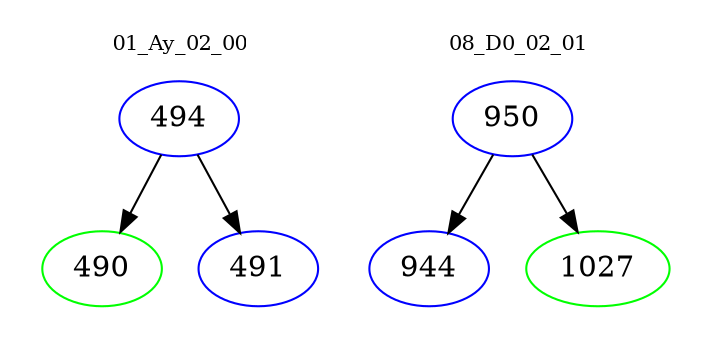digraph{
subgraph cluster_0 {
color = white
label = "01_Ay_02_00";
fontsize=10;
T0_494 [label="494", color="blue"]
T0_494 -> T0_490 [color="black"]
T0_490 [label="490", color="green"]
T0_494 -> T0_491 [color="black"]
T0_491 [label="491", color="blue"]
}
subgraph cluster_1 {
color = white
label = "08_D0_02_01";
fontsize=10;
T1_950 [label="950", color="blue"]
T1_950 -> T1_944 [color="black"]
T1_944 [label="944", color="blue"]
T1_950 -> T1_1027 [color="black"]
T1_1027 [label="1027", color="green"]
}
}
